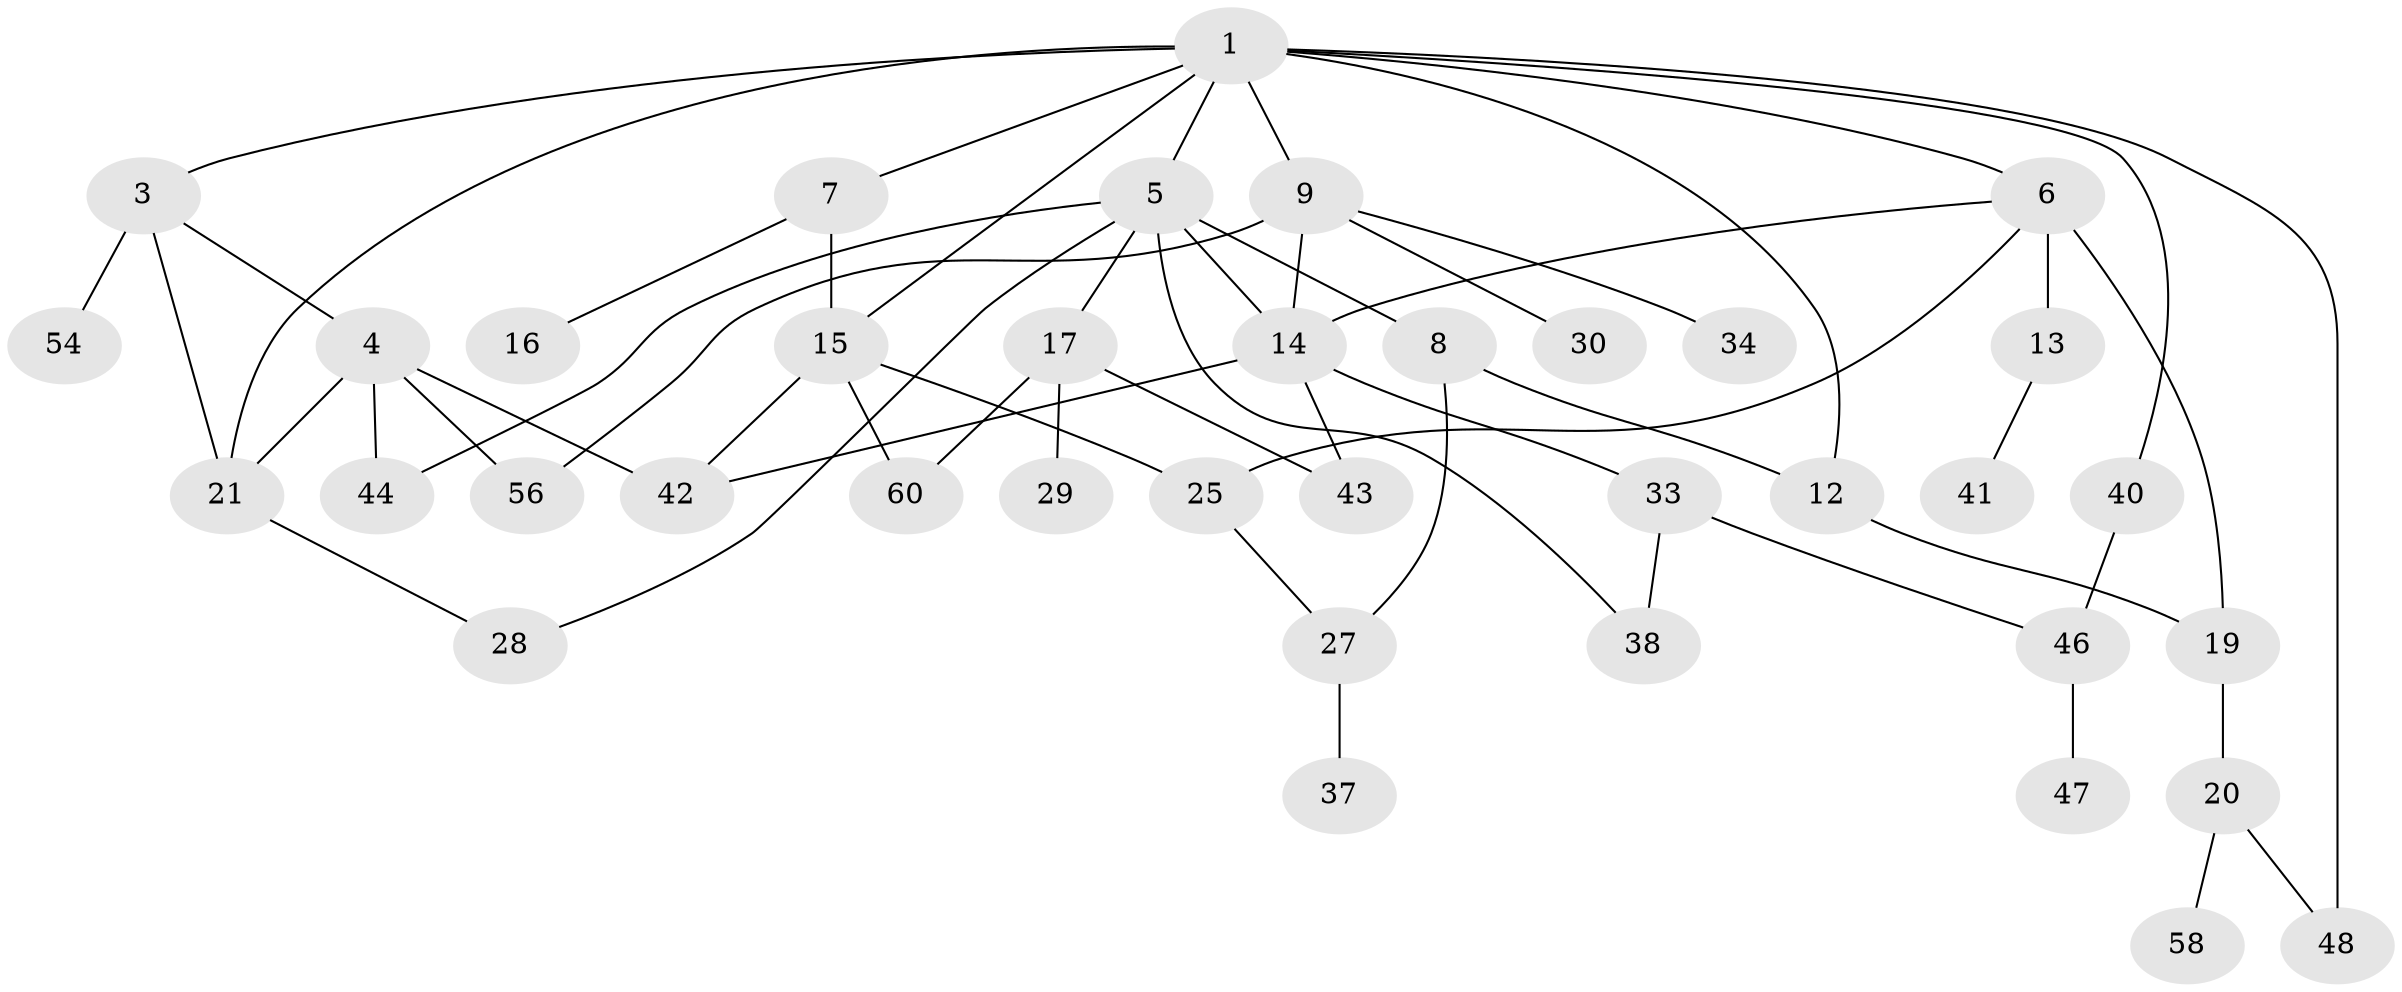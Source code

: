 // original degree distribution, {6: 0.03333333333333333, 3: 0.23333333333333334, 4: 0.16666666666666666, 7: 0.016666666666666666, 5: 0.03333333333333333, 2: 0.26666666666666666, 1: 0.25}
// Generated by graph-tools (version 1.1) at 2025/41/03/06/25 10:41:26]
// undirected, 38 vertices, 56 edges
graph export_dot {
graph [start="1"]
  node [color=gray90,style=filled];
  1 [super="+2"];
  3 [super="+35"];
  4 [super="+10"];
  5 [super="+53"];
  6 [super="+11"];
  7 [super="+32"];
  8 [super="+55"];
  9 [super="+18"];
  12 [super="+51"];
  13 [super="+24"];
  14 [super="+52"];
  15 [super="+22"];
  16;
  17 [super="+26"];
  19 [super="+23"];
  20 [super="+39"];
  21 [super="+59"];
  25 [super="+31"];
  27 [super="+50"];
  28 [super="+36"];
  29;
  30;
  33 [super="+45"];
  34;
  37;
  38 [super="+49"];
  40;
  41;
  42;
  43;
  44;
  46 [super="+57"];
  47;
  48;
  54;
  56;
  58;
  60;
  1 -- 3;
  1 -- 6;
  1 -- 15;
  1 -- 21;
  1 -- 48;
  1 -- 5;
  1 -- 7;
  1 -- 40;
  1 -- 9;
  1 -- 12;
  3 -- 4;
  3 -- 21;
  3 -- 54;
  4 -- 56;
  4 -- 21;
  4 -- 42;
  4 -- 44;
  5 -- 8;
  5 -- 14;
  5 -- 17;
  5 -- 28;
  5 -- 44;
  5 -- 38;
  6 -- 13;
  6 -- 25;
  6 -- 19;
  6 -- 14;
  7 -- 16;
  7 -- 15;
  8 -- 27;
  8 -- 12;
  9 -- 56;
  9 -- 34;
  9 -- 30;
  9 -- 14;
  12 -- 19;
  13 -- 41;
  14 -- 33;
  14 -- 43;
  14 -- 42;
  15 -- 42;
  15 -- 60;
  15 -- 25;
  17 -- 43;
  17 -- 60;
  17 -- 29;
  19 -- 20;
  20 -- 58;
  20 -- 48;
  21 -- 28;
  25 -- 27;
  27 -- 37;
  33 -- 38;
  33 -- 46;
  40 -- 46 [weight=2];
  46 -- 47;
}
